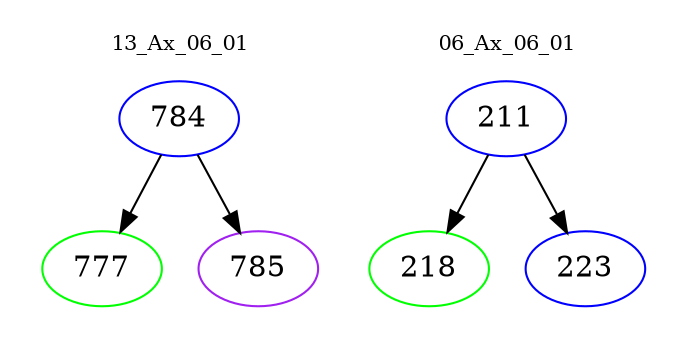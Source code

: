digraph{
subgraph cluster_0 {
color = white
label = "13_Ax_06_01";
fontsize=10;
T0_784 [label="784", color="blue"]
T0_784 -> T0_777 [color="black"]
T0_777 [label="777", color="green"]
T0_784 -> T0_785 [color="black"]
T0_785 [label="785", color="purple"]
}
subgraph cluster_1 {
color = white
label = "06_Ax_06_01";
fontsize=10;
T1_211 [label="211", color="blue"]
T1_211 -> T1_218 [color="black"]
T1_218 [label="218", color="green"]
T1_211 -> T1_223 [color="black"]
T1_223 [label="223", color="blue"]
}
}
